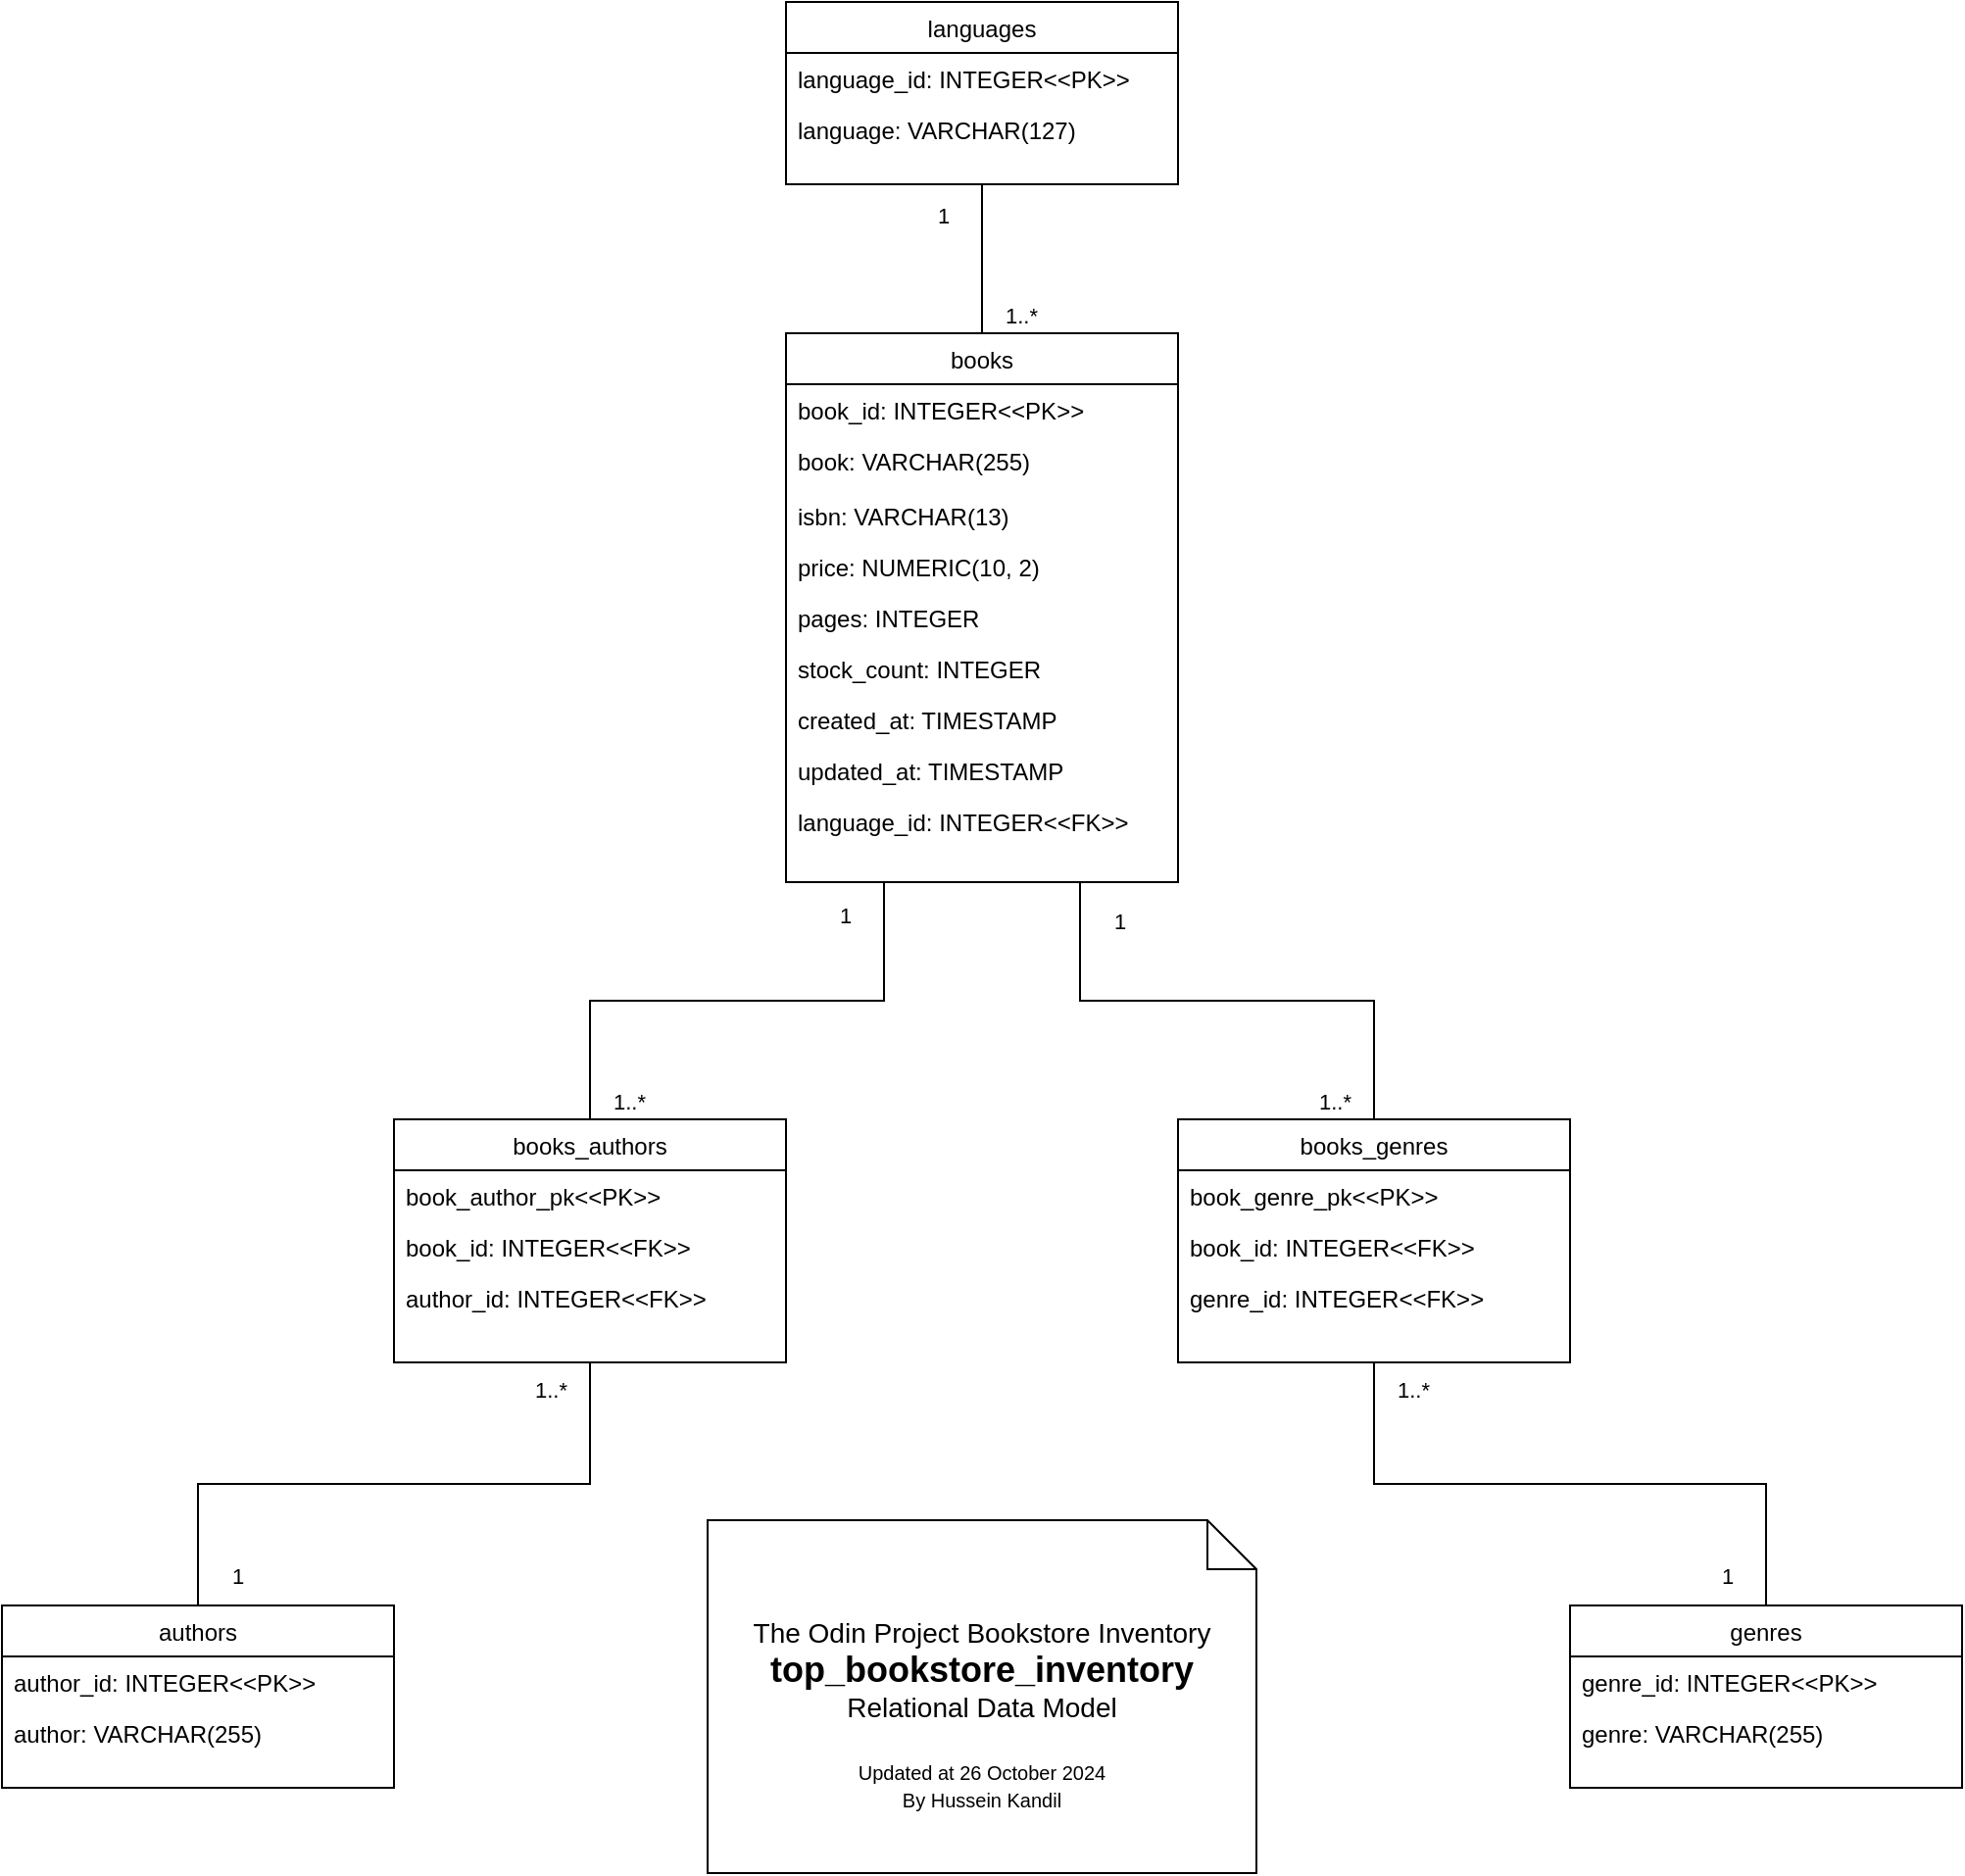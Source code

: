 <mxfile version="24.7.17">
  <diagram id="C5RBs43oDa-KdzZeNtuy" name="Page-1">
    <mxGraphModel dx="1844" dy="630" grid="1" gridSize="10" guides="1" tooltips="1" connect="1" arrows="1" fold="1" page="1" pageScale="1" pageWidth="827" pageHeight="1169" math="0" shadow="0">
      <root>
        <mxCell id="WIyWlLk6GJQsqaUBKTNV-0" />
        <mxCell id="WIyWlLk6GJQsqaUBKTNV-1" parent="WIyWlLk6GJQsqaUBKTNV-0" />
        <mxCell id="zkfFHV4jXpPFQw0GAbJ--0" value="books" style="swimlane;fontStyle=0;align=center;verticalAlign=top;childLayout=stackLayout;horizontal=1;startSize=26;horizontalStack=0;resizeParent=1;resizeLast=0;collapsible=1;marginBottom=0;rounded=0;shadow=0;strokeWidth=1;" parent="WIyWlLk6GJQsqaUBKTNV-1" vertex="1">
          <mxGeometry x="314" y="276" width="200" height="280" as="geometry">
            <mxRectangle x="230" y="140" width="160" height="26" as="alternateBounds" />
          </mxGeometry>
        </mxCell>
        <mxCell id="t1zTQ3HlVr2z7_hy5CqV-0" value="book_id: INTEGER&lt;&lt;PK&gt;&gt;" style="text;align=left;verticalAlign=top;spacingLeft=4;spacingRight=4;overflow=hidden;rotatable=0;points=[[0,0.5],[1,0.5]];portConstraint=eastwest;rounded=0;shadow=0;html=0;" parent="zkfFHV4jXpPFQw0GAbJ--0" vertex="1">
          <mxGeometry y="26" width="200" height="26" as="geometry" />
        </mxCell>
        <mxCell id="zkfFHV4jXpPFQw0GAbJ--1" value="book: VARCHAR(255)" style="text;align=left;verticalAlign=top;spacingLeft=4;spacingRight=4;overflow=hidden;rotatable=0;points=[[0,0.5],[1,0.5]];portConstraint=eastwest;" parent="zkfFHV4jXpPFQw0GAbJ--0" vertex="1">
          <mxGeometry y="52" width="200" height="28" as="geometry" />
        </mxCell>
        <mxCell id="zkfFHV4jXpPFQw0GAbJ--2" value="isbn: VARCHAR(13)" style="text;align=left;verticalAlign=top;spacingLeft=4;spacingRight=4;overflow=hidden;rotatable=0;points=[[0,0.5],[1,0.5]];portConstraint=eastwest;rounded=0;shadow=0;html=0;fontStyle=0" parent="zkfFHV4jXpPFQw0GAbJ--0" vertex="1">
          <mxGeometry y="80" width="200" height="26" as="geometry" />
        </mxCell>
        <mxCell id="skeSaZ8OWVn9MHSeaDez-5" value="price: NUMERIC(10, 2)" style="text;align=left;verticalAlign=top;spacingLeft=4;spacingRight=4;overflow=hidden;rotatable=0;points=[[0,0.5],[1,0.5]];portConstraint=eastwest;rounded=0;shadow=0;html=0;fontStyle=0" parent="zkfFHV4jXpPFQw0GAbJ--0" vertex="1">
          <mxGeometry y="106" width="200" height="26" as="geometry" />
        </mxCell>
        <mxCell id="FmErP4Ed_nLJsHBRC3Zk-0" value="pages: INTEGER" style="text;align=left;verticalAlign=top;spacingLeft=4;spacingRight=4;overflow=hidden;rotatable=0;points=[[0,0.5],[1,0.5]];portConstraint=eastwest;rounded=0;shadow=0;html=0;fontStyle=0" parent="zkfFHV4jXpPFQw0GAbJ--0" vertex="1">
          <mxGeometry y="132" width="200" height="26" as="geometry" />
        </mxCell>
        <mxCell id="FmErP4Ed_nLJsHBRC3Zk-1" value="stock_count: INTEGER" style="text;align=left;verticalAlign=top;spacingLeft=4;spacingRight=4;overflow=hidden;rotatable=0;points=[[0,0.5],[1,0.5]];portConstraint=eastwest;rounded=0;shadow=0;html=0;fontStyle=0" parent="zkfFHV4jXpPFQw0GAbJ--0" vertex="1">
          <mxGeometry y="158" width="200" height="26" as="geometry" />
        </mxCell>
        <mxCell id="pi2vikZ3UMIR5RU5sh1N-5" value="created_at: TIMESTAMP" style="text;align=left;verticalAlign=top;spacingLeft=4;spacingRight=4;overflow=hidden;rotatable=0;points=[[0,0.5],[1,0.5]];portConstraint=eastwest;rounded=0;shadow=0;html=0;fontStyle=0" parent="zkfFHV4jXpPFQw0GAbJ--0" vertex="1">
          <mxGeometry y="184" width="200" height="26" as="geometry" />
        </mxCell>
        <mxCell id="pi2vikZ3UMIR5RU5sh1N-6" value="updated_at: TIMESTAMP" style="text;align=left;verticalAlign=top;spacingLeft=4;spacingRight=4;overflow=hidden;rotatable=0;points=[[0,0.5],[1,0.5]];portConstraint=eastwest;rounded=0;shadow=0;html=0;fontStyle=0" parent="zkfFHV4jXpPFQw0GAbJ--0" vertex="1">
          <mxGeometry y="210" width="200" height="26" as="geometry" />
        </mxCell>
        <mxCell id="FmErP4Ed_nLJsHBRC3Zk-2" value="language_id: INTEGER&lt;&lt;FK&gt;&gt;" style="text;align=left;verticalAlign=top;spacingLeft=4;spacingRight=4;overflow=hidden;rotatable=0;points=[[0,0.5],[1,0.5]];portConstraint=eastwest;rounded=0;shadow=0;html=0;fontStyle=0" parent="zkfFHV4jXpPFQw0GAbJ--0" vertex="1">
          <mxGeometry y="236" width="200" height="26" as="geometry" />
        </mxCell>
        <mxCell id="zkfFHV4jXpPFQw0GAbJ--17" value="genres" style="swimlane;fontStyle=0;align=center;verticalAlign=top;childLayout=stackLayout;horizontal=1;startSize=26;horizontalStack=0;resizeParent=1;resizeLast=0;collapsible=1;marginBottom=0;rounded=0;shadow=0;strokeWidth=1;" parent="WIyWlLk6GJQsqaUBKTNV-1" vertex="1">
          <mxGeometry x="714" y="925" width="200" height="93" as="geometry">
            <mxRectangle x="550" y="140" width="160" height="26" as="alternateBounds" />
          </mxGeometry>
        </mxCell>
        <mxCell id="zkfFHV4jXpPFQw0GAbJ--18" value="genre_id: INTEGER&lt;&lt;PK&gt;&gt;" style="text;align=left;verticalAlign=top;spacingLeft=4;spacingRight=4;overflow=hidden;rotatable=0;points=[[0,0.5],[1,0.5]];portConstraint=eastwest;" parent="zkfFHV4jXpPFQw0GAbJ--17" vertex="1">
          <mxGeometry y="26" width="200" height="26" as="geometry" />
        </mxCell>
        <mxCell id="t1zTQ3HlVr2z7_hy5CqV-4" value="genre: VARCHAR(255)" style="text;align=left;verticalAlign=top;spacingLeft=4;spacingRight=4;overflow=hidden;rotatable=0;points=[[0,0.5],[1,0.5]];portConstraint=eastwest;" parent="zkfFHV4jXpPFQw0GAbJ--17" vertex="1">
          <mxGeometry y="52" width="200" height="26" as="geometry" />
        </mxCell>
        <mxCell id="t1zTQ3HlVr2z7_hy5CqV-5" value="books_genres" style="swimlane;fontStyle=0;align=center;verticalAlign=top;childLayout=stackLayout;horizontal=1;startSize=26;horizontalStack=0;resizeParent=1;resizeLast=0;collapsible=1;marginBottom=0;rounded=0;shadow=0;strokeWidth=1;" parent="WIyWlLk6GJQsqaUBKTNV-1" vertex="1">
          <mxGeometry x="514" y="677" width="200" height="124" as="geometry">
            <mxRectangle x="550" y="140" width="160" height="26" as="alternateBounds" />
          </mxGeometry>
        </mxCell>
        <mxCell id="t1zTQ3HlVr2z7_hy5CqV-6" value="book_genre_pk&lt;&lt;PK&gt;&gt;" style="text;align=left;verticalAlign=top;spacingLeft=4;spacingRight=4;overflow=hidden;rotatable=0;points=[[0,0.5],[1,0.5]];portConstraint=eastwest;" parent="t1zTQ3HlVr2z7_hy5CqV-5" vertex="1">
          <mxGeometry y="26" width="200" height="26" as="geometry" />
        </mxCell>
        <mxCell id="pi2vikZ3UMIR5RU5sh1N-7" value="book_id: INTEGER&lt;&lt;FK&gt;&gt;" style="text;align=left;verticalAlign=top;spacingLeft=4;spacingRight=4;overflow=hidden;rotatable=0;points=[[0,0.5],[1,0.5]];portConstraint=eastwest;" parent="t1zTQ3HlVr2z7_hy5CqV-5" vertex="1">
          <mxGeometry y="52" width="200" height="26" as="geometry" />
        </mxCell>
        <mxCell id="t1zTQ3HlVr2z7_hy5CqV-7" value="genre_id: INTEGER&lt;&lt;FK&gt;&gt;" style="text;align=left;verticalAlign=top;spacingLeft=4;spacingRight=4;overflow=hidden;rotatable=0;points=[[0,0.5],[1,0.5]];portConstraint=eastwest;" parent="t1zTQ3HlVr2z7_hy5CqV-5" vertex="1">
          <mxGeometry y="78" width="200" height="26" as="geometry" />
        </mxCell>
        <mxCell id="t1zTQ3HlVr2z7_hy5CqV-10" value="1..*" style="endArrow=none;html=1;endSize=12;startArrow=none;startSize=12;startFill=1;edgeStyle=orthogonalEdgeStyle;align=left;verticalAlign=bottom;rounded=0;exitX=0.5;exitY=1;exitDx=0;exitDy=0;entryX=0.5;entryY=0;entryDx=0;entryDy=0;" parent="WIyWlLk6GJQsqaUBKTNV-1" source="t1zTQ3HlVr2z7_hy5CqV-5" target="zkfFHV4jXpPFQw0GAbJ--17" edge="1">
          <mxGeometry x="-0.857" y="10" relative="1" as="geometry">
            <mxPoint x="603" y="535" as="sourcePoint" />
            <mxPoint x="763" y="535" as="targetPoint" />
            <mxPoint as="offset" />
          </mxGeometry>
        </mxCell>
        <mxCell id="t1zTQ3HlVr2z7_hy5CqV-26" value="1" style="edgeLabel;html=1;align=center;verticalAlign=middle;resizable=0;points=[];" parent="t1zTQ3HlVr2z7_hy5CqV-10" vertex="1" connectable="0">
          <mxGeometry x="0.867" y="1" relative="1" as="geometry">
            <mxPoint x="-21" y="6" as="offset" />
          </mxGeometry>
        </mxCell>
        <mxCell id="t1zTQ3HlVr2z7_hy5CqV-11" value="1..*" style="endArrow=none;html=1;endSize=12;startArrow=none;startSize=12;startFill=1;edgeStyle=orthogonalEdgeStyle;align=left;verticalAlign=bottom;rounded=0;entryX=0.75;entryY=1;entryDx=0;entryDy=0;exitX=0.5;exitY=0;exitDx=0;exitDy=0;" parent="WIyWlLk6GJQsqaUBKTNV-1" source="t1zTQ3HlVr2z7_hy5CqV-5" target="zkfFHV4jXpPFQw0GAbJ--0" edge="1">
          <mxGeometry x="-1" y="30" relative="1" as="geometry">
            <mxPoint x="383" y="496" as="sourcePoint" />
            <mxPoint x="253.0" y="496" as="targetPoint" />
            <mxPoint as="offset" />
          </mxGeometry>
        </mxCell>
        <mxCell id="t1zTQ3HlVr2z7_hy5CqV-25" value="1" style="edgeLabel;html=1;align=center;verticalAlign=middle;resizable=0;points=[];" parent="t1zTQ3HlVr2z7_hy5CqV-11" vertex="1" connectable="0">
          <mxGeometry x="0.792" relative="1" as="geometry">
            <mxPoint x="20" y="-8" as="offset" />
          </mxGeometry>
        </mxCell>
        <mxCell id="t1zTQ3HlVr2z7_hy5CqV-12" value="books_authors" style="swimlane;fontStyle=0;align=center;verticalAlign=top;childLayout=stackLayout;horizontal=1;startSize=26;horizontalStack=0;resizeParent=1;resizeLast=0;collapsible=1;marginBottom=0;rounded=0;shadow=0;strokeWidth=1;" parent="WIyWlLk6GJQsqaUBKTNV-1" vertex="1">
          <mxGeometry x="114" y="677" width="200" height="124" as="geometry">
            <mxRectangle x="230" y="140" width="160" height="26" as="alternateBounds" />
          </mxGeometry>
        </mxCell>
        <mxCell id="pi2vikZ3UMIR5RU5sh1N-8" value="book_author_pk&lt;&lt;PK&gt;&gt;" style="text;align=left;verticalAlign=top;spacingLeft=4;spacingRight=4;overflow=hidden;rotatable=0;points=[[0,0.5],[1,0.5]];portConstraint=eastwest;rounded=0;shadow=0;html=0;" parent="t1zTQ3HlVr2z7_hy5CqV-12" vertex="1">
          <mxGeometry y="26" width="200" height="26" as="geometry" />
        </mxCell>
        <mxCell id="t1zTQ3HlVr2z7_hy5CqV-13" value="book_id: INTEGER&lt;&lt;FK&gt;&gt;" style="text;align=left;verticalAlign=top;spacingLeft=4;spacingRight=4;overflow=hidden;rotatable=0;points=[[0,0.5],[1,0.5]];portConstraint=eastwest;rounded=0;shadow=0;html=0;" parent="t1zTQ3HlVr2z7_hy5CqV-12" vertex="1">
          <mxGeometry y="52" width="200" height="26" as="geometry" />
        </mxCell>
        <mxCell id="t1zTQ3HlVr2z7_hy5CqV-16" value="author_id: INTEGER&lt;&lt;FK&gt;&gt;" style="text;align=left;verticalAlign=top;spacingLeft=4;spacingRight=4;overflow=hidden;rotatable=0;points=[[0,0.5],[1,0.5]];portConstraint=eastwest;rounded=0;shadow=0;html=0;" parent="t1zTQ3HlVr2z7_hy5CqV-12" vertex="1">
          <mxGeometry y="78" width="200" height="26" as="geometry" />
        </mxCell>
        <mxCell id="t1zTQ3HlVr2z7_hy5CqV-17" value="authors" style="swimlane;fontStyle=0;align=center;verticalAlign=top;childLayout=stackLayout;horizontal=1;startSize=26;horizontalStack=0;resizeParent=1;resizeLast=0;collapsible=1;marginBottom=0;rounded=0;shadow=0;strokeWidth=1;" parent="WIyWlLk6GJQsqaUBKTNV-1" vertex="1">
          <mxGeometry x="-86" y="925" width="200" height="93" as="geometry">
            <mxRectangle x="230" y="140" width="160" height="26" as="alternateBounds" />
          </mxGeometry>
        </mxCell>
        <mxCell id="t1zTQ3HlVr2z7_hy5CqV-18" value="author_id: INTEGER&lt;&lt;PK&gt;&gt;" style="text;align=left;verticalAlign=top;spacingLeft=4;spacingRight=4;overflow=hidden;rotatable=0;points=[[0,0.5],[1,0.5]];portConstraint=eastwest;rounded=0;shadow=0;html=0;" parent="t1zTQ3HlVr2z7_hy5CqV-17" vertex="1">
          <mxGeometry y="26" width="200" height="26" as="geometry" />
        </mxCell>
        <mxCell id="t1zTQ3HlVr2z7_hy5CqV-19" value="author: VARCHAR(255)" style="text;align=left;verticalAlign=top;spacingLeft=4;spacingRight=4;overflow=hidden;rotatable=0;points=[[0,0.5],[1,0.5]];portConstraint=eastwest;rounded=0;shadow=0;html=0;" parent="t1zTQ3HlVr2z7_hy5CqV-17" vertex="1">
          <mxGeometry y="52" width="200" height="26" as="geometry" />
        </mxCell>
        <mxCell id="t1zTQ3HlVr2z7_hy5CqV-20" value="1..*" style="endArrow=none;html=1;endSize=12;startArrow=none;startSize=12;startFill=1;edgeStyle=orthogonalEdgeStyle;align=left;verticalAlign=bottom;rounded=0;exitX=0.5;exitY=0;exitDx=0;exitDy=0;entryX=0.25;entryY=1;entryDx=0;entryDy=0;" parent="WIyWlLk6GJQsqaUBKTNV-1" source="t1zTQ3HlVr2z7_hy5CqV-12" target="zkfFHV4jXpPFQw0GAbJ--0" edge="1">
          <mxGeometry x="-1.0" y="-10" relative="1" as="geometry">
            <mxPoint x="433" y="651" as="sourcePoint" />
            <mxPoint x="353" y="651" as="targetPoint" />
            <mxPoint as="offset" />
          </mxGeometry>
        </mxCell>
        <mxCell id="t1zTQ3HlVr2z7_hy5CqV-24" value="1" style="edgeLabel;html=1;align=center;verticalAlign=middle;resizable=0;points=[];" parent="t1zTQ3HlVr2z7_hy5CqV-20" vertex="1" connectable="0">
          <mxGeometry x="0.873" relative="1" as="geometry">
            <mxPoint x="-20" as="offset" />
          </mxGeometry>
        </mxCell>
        <mxCell id="t1zTQ3HlVr2z7_hy5CqV-21" value="1..*" style="endArrow=none;html=1;endSize=12;startArrow=none;startSize=12;startFill=1;edgeStyle=orthogonalEdgeStyle;align=left;verticalAlign=bottom;rounded=0;exitX=0.5;exitY=1;exitDx=0;exitDy=0;entryX=0.5;entryY=0;entryDx=0;entryDy=0;" parent="WIyWlLk6GJQsqaUBKTNV-1" source="t1zTQ3HlVr2z7_hy5CqV-12" target="t1zTQ3HlVr2z7_hy5CqV-17" edge="1">
          <mxGeometry x="-0.857" y="-30" relative="1" as="geometry">
            <mxPoint x="233" y="815" as="sourcePoint" />
            <mxPoint x="313" y="815" as="targetPoint" />
            <mxPoint as="offset" />
          </mxGeometry>
        </mxCell>
        <mxCell id="t1zTQ3HlVr2z7_hy5CqV-27" value="1" style="edgeLabel;html=1;align=center;verticalAlign=middle;resizable=0;points=[];" parent="t1zTQ3HlVr2z7_hy5CqV-21" vertex="1" connectable="0">
          <mxGeometry x="0.867" relative="1" as="geometry">
            <mxPoint x="20" y="6" as="offset" />
          </mxGeometry>
        </mxCell>
        <mxCell id="t1zTQ3HlVr2z7_hy5CqV-22" value="&lt;div&gt;&lt;font style=&quot;font-size: 14px;&quot;&gt;&lt;br&gt;&lt;/font&gt;&lt;/div&gt;&lt;font style=&quot;font-size: 14px;&quot;&gt;The Odin Project&amp;nbsp;&lt;/font&gt;&lt;span style=&quot;font-size: 14px; background-color: initial;&quot;&gt;Bookstore Inventory&lt;/span&gt;&lt;div&gt;&lt;div&gt;&lt;div&gt;&lt;b&gt;&lt;font style=&quot;font-size: 18px;&quot;&gt;top_bookstore_inventory&lt;/font&gt;&lt;/b&gt;&lt;/div&gt;&lt;div&gt;&lt;font style=&quot;font-size: 14px;&quot;&gt;Relational Data Model&lt;/font&gt;&lt;/div&gt;&lt;div&gt;&lt;font style=&quot;font-size: 14px;&quot;&gt;&lt;br&gt;&lt;/font&gt;&lt;/div&gt;&lt;div&gt;&lt;font style=&quot;font-size: 10px;&quot;&gt;Updated at 26 October 2024&lt;/font&gt;&lt;/div&gt;&lt;/div&gt;&lt;div&gt;&lt;font style=&quot;font-size: 10px;&quot;&gt;By Hussein Kandil&lt;/font&gt;&lt;/div&gt;&lt;/div&gt;" style="shape=note2;boundedLbl=1;whiteSpace=wrap;html=1;size=25;verticalAlign=top;align=center;" parent="WIyWlLk6GJQsqaUBKTNV-1" vertex="1">
          <mxGeometry x="274" y="881.5" width="280" height="180" as="geometry" />
        </mxCell>
        <mxCell id="pi2vikZ3UMIR5RU5sh1N-0" value="languages" style="swimlane;fontStyle=0;align=center;verticalAlign=top;childLayout=stackLayout;horizontal=1;startSize=26;horizontalStack=0;resizeParent=1;resizeLast=0;collapsible=1;marginBottom=0;rounded=0;shadow=0;strokeWidth=1;" parent="WIyWlLk6GJQsqaUBKTNV-1" vertex="1">
          <mxGeometry x="314" y="107" width="200" height="93" as="geometry">
            <mxRectangle x="550" y="140" width="160" height="26" as="alternateBounds" />
          </mxGeometry>
        </mxCell>
        <mxCell id="pi2vikZ3UMIR5RU5sh1N-1" value="language_id: INTEGER&lt;&lt;PK&gt;&gt;" style="text;align=left;verticalAlign=top;spacingLeft=4;spacingRight=4;overflow=hidden;rotatable=0;points=[[0,0.5],[1,0.5]];portConstraint=eastwest;" parent="pi2vikZ3UMIR5RU5sh1N-0" vertex="1">
          <mxGeometry y="26" width="200" height="26" as="geometry" />
        </mxCell>
        <mxCell id="pi2vikZ3UMIR5RU5sh1N-2" value="language: VARCHAR(127)" style="text;align=left;verticalAlign=top;spacingLeft=4;spacingRight=4;overflow=hidden;rotatable=0;points=[[0,0.5],[1,0.5]];portConstraint=eastwest;" parent="pi2vikZ3UMIR5RU5sh1N-0" vertex="1">
          <mxGeometry y="52" width="200" height="26" as="geometry" />
        </mxCell>
        <mxCell id="pi2vikZ3UMIR5RU5sh1N-3" value="1..*" style="endArrow=none;html=1;endSize=12;startArrow=none;startSize=12;startFill=1;align=left;verticalAlign=bottom;rounded=0;exitX=0.5;exitY=0;exitDx=0;exitDy=0;entryX=0.5;entryY=1;entryDx=0;entryDy=0;" parent="WIyWlLk6GJQsqaUBKTNV-1" source="zkfFHV4jXpPFQw0GAbJ--0" target="pi2vikZ3UMIR5RU5sh1N-0" edge="1">
          <mxGeometry x="-1.0" y="-10" relative="1" as="geometry">
            <mxPoint x="80" y="275" as="sourcePoint" />
            <mxPoint x="230" y="176" as="targetPoint" />
            <mxPoint as="offset" />
          </mxGeometry>
        </mxCell>
        <mxCell id="pi2vikZ3UMIR5RU5sh1N-4" value="1" style="edgeLabel;html=1;align=center;verticalAlign=middle;resizable=0;points=[];" parent="pi2vikZ3UMIR5RU5sh1N-3" vertex="1" connectable="0">
          <mxGeometry x="0.873" relative="1" as="geometry">
            <mxPoint x="-20" y="11" as="offset" />
          </mxGeometry>
        </mxCell>
      </root>
    </mxGraphModel>
  </diagram>
</mxfile>
